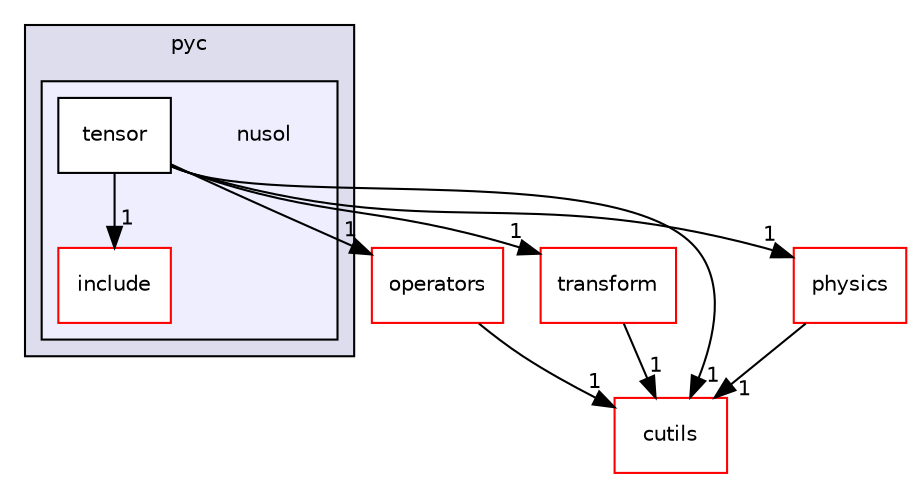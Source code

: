 digraph "nusol" {
  compound=true
  node [ fontsize="10", fontname="Helvetica"];
  edge [ labelfontsize="10", labelfontname="Helvetica"];
  subgraph clusterdir_ec4844e93998863f4e611fcf0d12b86b {
    graph [ bgcolor="#ddddee", pencolor="black", label="pyc" fontname="Helvetica", fontsize="10", URL="dir_ec4844e93998863f4e611fcf0d12b86b.html"]
  subgraph clusterdir_f7258c3c715b4ae51f5a1c777d38de1e {
    graph [ bgcolor="#eeeeff", pencolor="black", label="" URL="dir_f7258c3c715b4ae51f5a1c777d38de1e.html"];
    dir_f7258c3c715b4ae51f5a1c777d38de1e [shape=plaintext label="nusol"];
    dir_63738a22e623757be49d3e3e9294f9bd [shape=box label="include" color="red" fillcolor="white" style="filled" URL="dir_63738a22e623757be49d3e3e9294f9bd.html"];
    dir_b11440b950523317e989f38fc4380f8a [shape=box label="tensor" color="black" fillcolor="white" style="filled" URL="dir_b11440b950523317e989f38fc4380f8a.html"];
  }
  }
  dir_8f01f23331cc8f04a967f31995c2bfac [shape=box label="operators" fillcolor="white" style="filled" color="red" URL="dir_8f01f23331cc8f04a967f31995c2bfac.html"];
  dir_6b18cf1b3d22ec0e85e9a35c5fdf86f0 [shape=box label="transform" fillcolor="white" style="filled" color="red" URL="dir_6b18cf1b3d22ec0e85e9a35c5fdf86f0.html"];
  dir_7d596e10f659c7c79419b1771c79b610 [shape=box label="cutils" fillcolor="white" style="filled" color="red" URL="dir_7d596e10f659c7c79419b1771c79b610.html"];
  dir_7e001d9e5e94b979a435b255bf826c09 [shape=box label="physics" fillcolor="white" style="filled" color="red" URL="dir_7e001d9e5e94b979a435b255bf826c09.html"];
  dir_8f01f23331cc8f04a967f31995c2bfac->dir_7d596e10f659c7c79419b1771c79b610 [headlabel="1", labeldistance=1.5 headhref="dir_000174_000216.html"];
  dir_b11440b950523317e989f38fc4380f8a->dir_63738a22e623757be49d3e3e9294f9bd [headlabel="1", labeldistance=1.5 headhref="dir_000173_000086.html"];
  dir_b11440b950523317e989f38fc4380f8a->dir_8f01f23331cc8f04a967f31995c2bfac [headlabel="1", labeldistance=1.5 headhref="dir_000173_000174.html"];
  dir_b11440b950523317e989f38fc4380f8a->dir_6b18cf1b3d22ec0e85e9a35c5fdf86f0 [headlabel="1", labeldistance=1.5 headhref="dir_000173_000213.html"];
  dir_b11440b950523317e989f38fc4380f8a->dir_7d596e10f659c7c79419b1771c79b610 [headlabel="1", labeldistance=1.5 headhref="dir_000173_000216.html"];
  dir_b11440b950523317e989f38fc4380f8a->dir_7e001d9e5e94b979a435b255bf826c09 [headlabel="1", labeldistance=1.5 headhref="dir_000173_000187.html"];
  dir_6b18cf1b3d22ec0e85e9a35c5fdf86f0->dir_7d596e10f659c7c79419b1771c79b610 [headlabel="1", labeldistance=1.5 headhref="dir_000213_000216.html"];
  dir_7e001d9e5e94b979a435b255bf826c09->dir_7d596e10f659c7c79419b1771c79b610 [headlabel="1", labeldistance=1.5 headhref="dir_000187_000216.html"];
}
